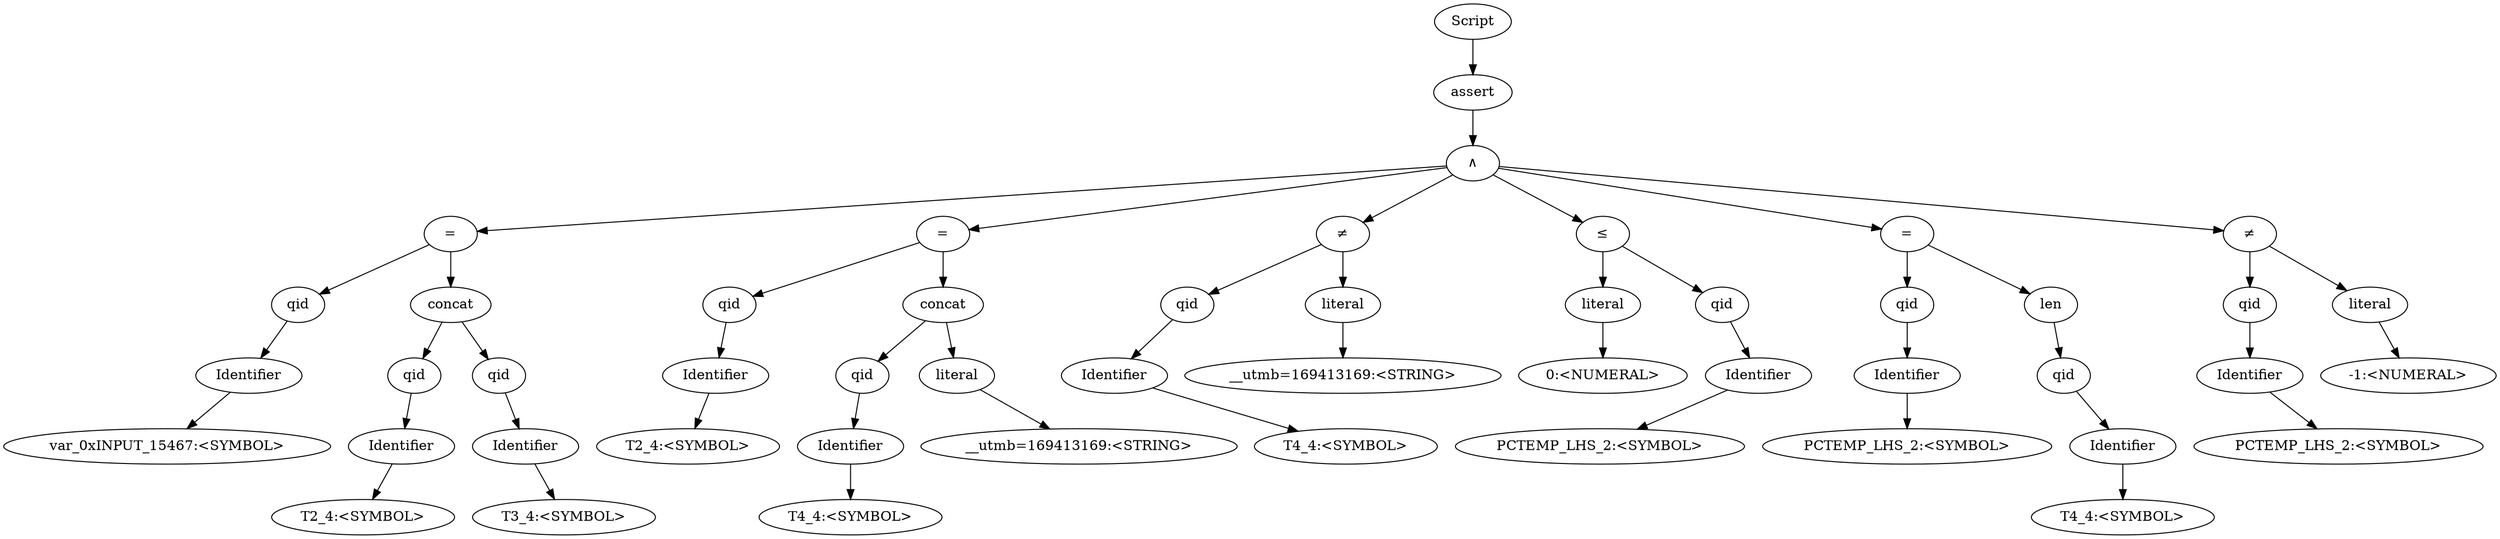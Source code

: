 digraph G { 
"0" [label="Script"];
"1" [label="assert"];
"0" -> "1";
"2" [label="&and;"];
"1" -> "2";
"3" [label="="];
"2" -> "3";
"4" [label="qid"];
"3" -> "4";
"5" [label="Identifier"];
"4" -> "5";
"6" [label="var_0xINPUT_15467:<SYMBOL>"];
"5" -> "6";
"7" [label="concat"];
"3" -> "7";
"8" [label="qid"];
"7" -> "8";
"9" [label="Identifier"];
"8" -> "9";
"10" [label="T2_4:<SYMBOL>"];
"9" -> "10";
"11" [label="qid"];
"7" -> "11";
"12" [label="Identifier"];
"11" -> "12";
"13" [label="T3_4:<SYMBOL>"];
"12" -> "13";
"14" [label="="];
"2" -> "14";
"15" [label="qid"];
"14" -> "15";
"16" [label="Identifier"];
"15" -> "16";
"17" [label="T2_4:<SYMBOL>"];
"16" -> "17";
"18" [label="concat"];
"14" -> "18";
"19" [label="qid"];
"18" -> "19";
"20" [label="Identifier"];
"19" -> "20";
"21" [label="T4_4:<SYMBOL>"];
"20" -> "21";
"22" [label="literal"];
"18" -> "22";
"23" [label="__utmb=169413169:<STRING>"];
"22" -> "23";
"24" [label="&ne;"];
"2" -> "24";
"25" [label="qid"];
"24" -> "25";
"26" [label="Identifier"];
"25" -> "26";
"27" [label="T4_4:<SYMBOL>"];
"26" -> "27";
"28" [label="literal"];
"24" -> "28";
"29" [label="__utmb=169413169:<STRING>"];
"28" -> "29";
"30" [label="&le;"];
"2" -> "30";
"31" [label="literal"];
"30" -> "31";
"32" [label="0:<NUMERAL>"];
"31" -> "32";
"33" [label="qid"];
"30" -> "33";
"34" [label="Identifier"];
"33" -> "34";
"35" [label="PCTEMP_LHS_2:<SYMBOL>"];
"34" -> "35";
"36" [label="="];
"2" -> "36";
"37" [label="qid"];
"36" -> "37";
"38" [label="Identifier"];
"37" -> "38";
"39" [label="PCTEMP_LHS_2:<SYMBOL>"];
"38" -> "39";
"40" [label="len"];
"36" -> "40";
"41" [label="qid"];
"40" -> "41";
"42" [label="Identifier"];
"41" -> "42";
"43" [label="T4_4:<SYMBOL>"];
"42" -> "43";
"44" [label="&ne;"];
"2" -> "44";
"45" [label="qid"];
"44" -> "45";
"46" [label="Identifier"];
"45" -> "46";
"47" [label="PCTEMP_LHS_2:<SYMBOL>"];
"46" -> "47";
"48" [label="literal"];
"44" -> "48";
"49" [label="-1:<NUMERAL>"];
"48" -> "49";
}
